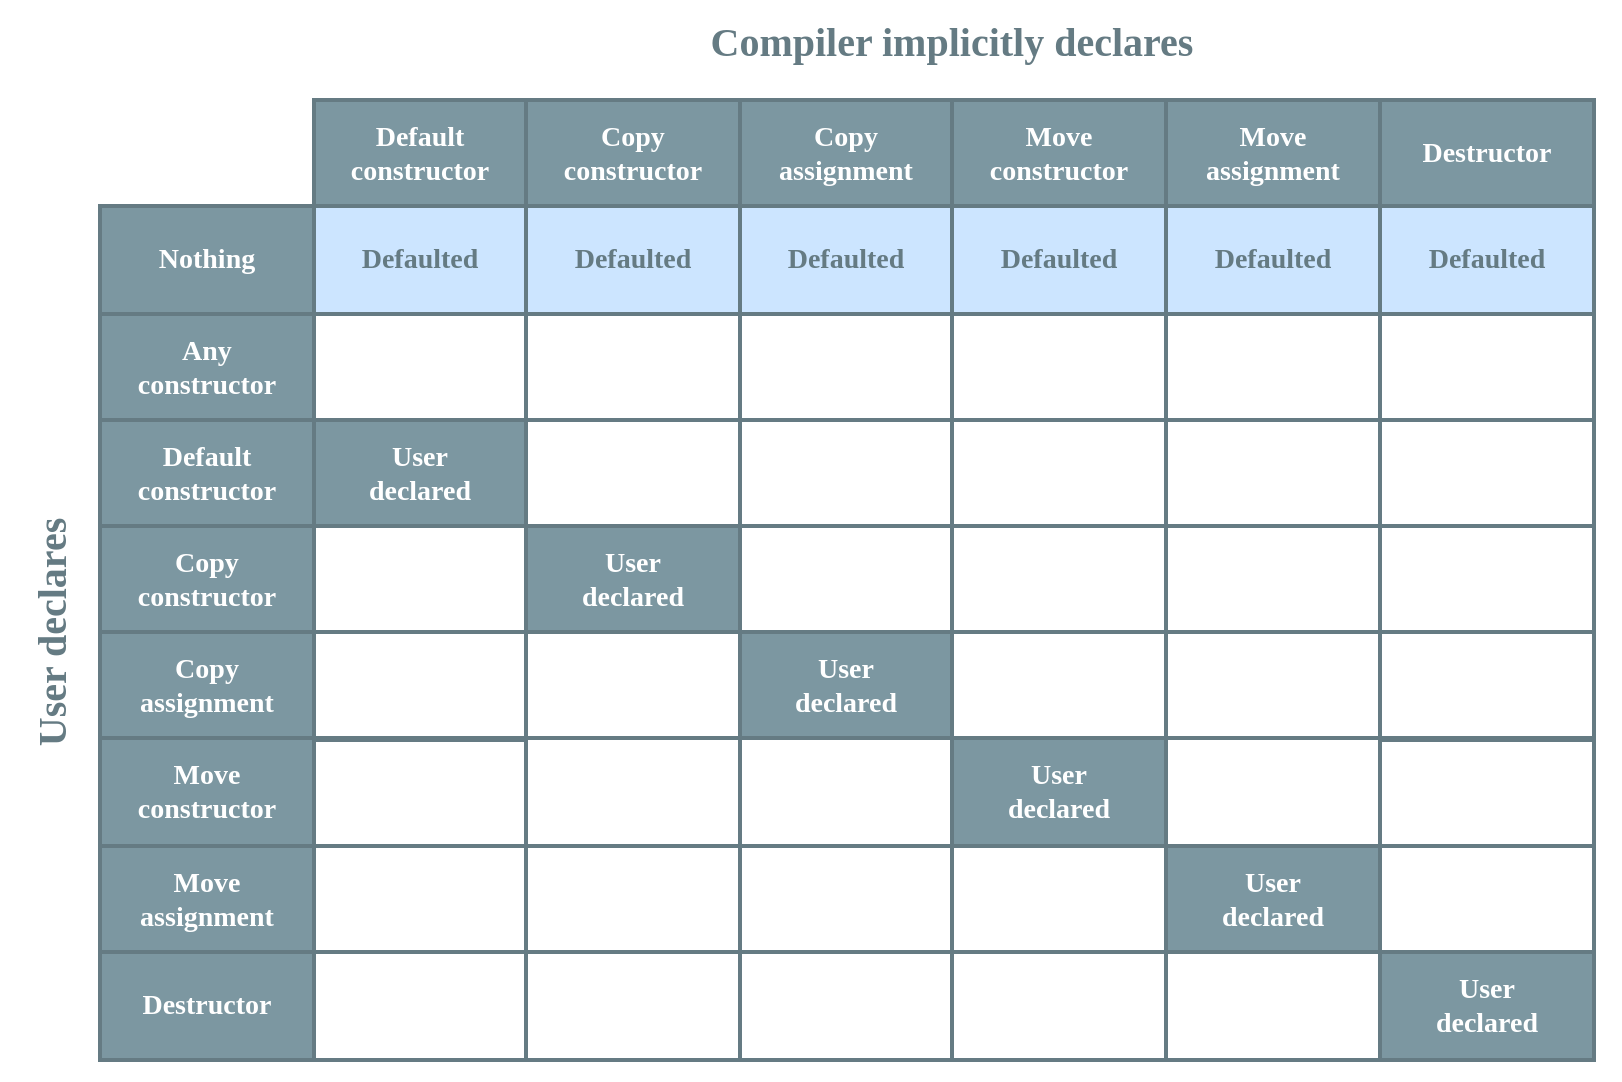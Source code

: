 <mxfile version="13.10.0" type="device"><diagram id="DsYhUr4cd_G1YVojlsjP" name="Page-1"><mxGraphModel dx="1182" dy="786" grid="1" gridSize="10" guides="1" tooltips="1" connect="1" arrows="1" fold="1" page="1" pageScale="1" pageWidth="900" pageHeight="600" math="0" shadow="0" extFonts="Ubuntu^https://fonts.googleapis.com/css?family=Ubuntu|Inconsolata^https://fonts.googleapis.com/css?family=Inconsolata"><root><mxCell id="0"/><mxCell id="1" parent="0"/><mxCell id="27Cde9gf_TuyGx3KjBF0-42" value="" style="rounded=0;whiteSpace=wrap;html=1;labelBackgroundColor=none;fillColor=none;fontFamily=Ubuntu;fontSize=14;fontColor=#657B83;strokeColor=none;" parent="1" vertex="1"><mxGeometry x="30" y="30" width="810" height="540" as="geometry"/></mxCell><mxCell id="27Cde9gf_TuyGx3KjBF0-1" value="&lt;font style=&quot;font-size: 20px&quot; face=&quot;Ubuntu&quot; color=&quot;#657b83&quot;&gt;&lt;b&gt;Compiler implicitly declares&lt;/b&gt;&lt;/font&gt;" style="text;html=1;strokeColor=none;fillColor=none;align=center;verticalAlign=middle;whiteSpace=wrap;rounded=0;" parent="1" vertex="1"><mxGeometry x="351" y="40" width="310" height="20" as="geometry"/></mxCell><mxCell id="27Cde9gf_TuyGx3KjBF0-2" value="&lt;font style=&quot;font-size: 20px&quot; face=&quot;Ubuntu&quot; color=&quot;#657b83&quot;&gt;&lt;b&gt;User declares&lt;/b&gt;&lt;/font&gt;" style="text;html=1;strokeColor=none;fillColor=none;align=center;verticalAlign=middle;whiteSpace=wrap;rounded=0;rotation=-90;" parent="1" vertex="1"><mxGeometry x="-100" y="336" width="310" height="20" as="geometry"/></mxCell><mxCell id="27Cde9gf_TuyGx3KjBF0-4" value="&lt;meta charset=&quot;utf-8&quot;&gt;&lt;span style=&quot;color: rgb(101, 123, 131); font-family: ubuntu; font-size: 14px; letter-spacing: normal; text-align: center; text-indent: 0px; text-transform: none; word-spacing: 0px; display: inline; float: none;&quot;&gt;Defaulted&lt;/span&gt;" style="shape=partialRectangle;html=1;whiteSpace=wrap;connectable=0;strokeWidth=2;strokeColor=#657B83;fontColor=#657B83;fontFamily=Ubuntu;fontSize=14;fontStyle=1;labelBackgroundColor=none;fillColor=none;textOpacity=0;" parent="1" vertex="1"><mxGeometry x="613" y="240" width="107" height="53" as="geometry"/></mxCell><mxCell id="27Cde9gf_TuyGx3KjBF0-5" value="Undeclared&lt;br&gt;&lt;font style=&quot;font-size: 10px&quot;&gt;(fallback enabled)&lt;/font&gt;" style="shape=partialRectangle;html=1;whiteSpace=wrap;connectable=0;strokeWidth=2;strokeColor=#657B83;fontColor=#657B83;fontFamily=Ubuntu;fontSize=14;fontStyle=1;labelBackgroundColor=none;fillColor=none;textOpacity=0;" parent="1" vertex="1"><mxGeometry x="613" y="506" width="107" height="54" as="geometry"/></mxCell><mxCell id="27Cde9gf_TuyGx3KjBF0-6" value="Undeclared&lt;br&gt;&lt;font style=&quot;font-size: 10px&quot;&gt;(fallback enabled)&lt;/font&gt;" style="shape=partialRectangle;html=1;whiteSpace=wrap;connectable=0;strokeWidth=2;strokeColor=#657B83;fontColor=#657B83;fontFamily=Ubuntu;fontSize=14;fontStyle=1;labelBackgroundColor=none;fillColor=none;textOpacity=0;" parent="1" vertex="1"><mxGeometry x="613" y="293" width="107" height="53" as="geometry"/></mxCell><mxCell id="27Cde9gf_TuyGx3KjBF0-7" value="Move&lt;br&gt;assignment" style="shape=partialRectangle;html=1;whiteSpace=wrap;connectable=0;fillColor=#7C97A1;strokeWidth=2;strokeColor=#657B83;fontColor=#FFFFFF;fontFamily=Ubuntu;fontSize=14;fontStyle=1" parent="1" vertex="1"><mxGeometry x="613" y="80" width="107" height="53" as="geometry"/></mxCell><mxCell id="27Cde9gf_TuyGx3KjBF0-8" value="Defaulted" style="shape=partialRectangle;html=1;whiteSpace=wrap;connectable=0;fillColor=#CCE5FF;strokeWidth=2;strokeColor=#657B83;fontColor=#657B83;fontFamily=Ubuntu;fontSize=14;fontStyle=1;labelBackgroundColor=none;" parent="1" vertex="1"><mxGeometry x="613" y="133" width="107" height="54" as="geometry"/></mxCell><mxCell id="27Cde9gf_TuyGx3KjBF0-9" value="&lt;meta charset=&quot;utf-8&quot;&gt;&lt;span style=&quot;color: rgb(101, 123, 131); font-family: ubuntu; font-size: 14px; letter-spacing: normal; text-align: center; text-indent: 0px; text-transform: none; word-spacing: 0px; display: inline; float: none;&quot;&gt;Defaulted&lt;/span&gt;" style="shape=partialRectangle;html=1;whiteSpace=wrap;connectable=0;strokeWidth=2;strokeColor=#657B83;fontColor=#657B83;fontFamily=Ubuntu;fontSize=14;fontStyle=1;labelBackgroundColor=none;fillColor=none;textOpacity=0;" parent="1" vertex="1"><mxGeometry x="613" y="187" width="107" height="53" as="geometry"/></mxCell><mxCell id="27Cde9gf_TuyGx3KjBF0-37" value="Undeclared&lt;br&gt;&lt;font style=&quot;font-size: 10px&quot;&gt;(fallback enabled)&lt;/font&gt;" style="shape=partialRectangle;html=1;whiteSpace=wrap;connectable=0;strokeWidth=2;strokeColor=#657B83;fontColor=#657B83;fontFamily=Ubuntu;fontSize=14;fontStyle=1;labelBackgroundColor=none;fillColor=none;textOpacity=0;" parent="1" vertex="1"><mxGeometry x="613" y="346" width="107" height="53" as="geometry"/></mxCell><mxCell id="27Cde9gf_TuyGx3KjBF0-38" value="&lt;span style=&quot;font-size: 14px&quot;&gt;Undeclared&lt;/span&gt;&lt;br style=&quot;font-size: 14px&quot;&gt;&lt;font style=&quot;font-size: 10px&quot;&gt;(fallback disabled)&lt;/font&gt;" style="shape=partialRectangle;html=1;whiteSpace=wrap;connectable=0;strokeWidth=2;strokeColor=#657B83;fontColor=#657B83;fontFamily=Ubuntu;fontStyle=1;labelBackgroundColor=none;fillColor=none;textOpacity=0;" parent="1" vertex="1"><mxGeometry x="613" y="399" width="107" height="54" as="geometry"/></mxCell><mxCell id="27Cde9gf_TuyGx3KjBF0-39" value="&lt;meta charset=&quot;utf-8&quot;&gt;&lt;span style=&quot;font-family: ubuntu; font-size: 14px; letter-spacing: normal; text-align: center; text-indent: 0px; text-transform: none; word-spacing: 0px; display: inline; float: none;&quot;&gt;User&lt;/span&gt;&lt;br style=&quot;font-family: ubuntu; font-size: 14px; letter-spacing: normal; text-align: center; text-indent: 0px; text-transform: none; word-spacing: 0px;&quot;&gt;&lt;span style=&quot;font-family: ubuntu; font-size: 14px; letter-spacing: normal; text-align: center; text-indent: 0px; text-transform: none; word-spacing: 0px; display: inline; float: none;&quot;&gt;declared&lt;/span&gt;" style="shape=partialRectangle;html=1;whiteSpace=wrap;connectable=0;fillColor=#7C97A1;strokeWidth=2;strokeColor=#657B83;fontColor=#FFFFFF;fontFamily=Ubuntu;fontStyle=1;labelBackgroundColor=none;" parent="1" vertex="1"><mxGeometry x="613" y="453" width="107" height="53" as="geometry"/></mxCell><mxCell id="27Cde9gf_TuyGx3KjBF0-40" value="&lt;span style=&quot;font-size: 14px&quot;&gt;&lt;font style=&quot;font-size: 14px&quot;&gt;Default&lt;br&gt;constructor&lt;/font&gt;&lt;/span&gt;" style="shape=partialRectangle;html=1;whiteSpace=wrap;connectable=0;fillColor=#7C97A1;strokeWidth=2;strokeColor=#657B83;fontColor=#FFFFFF;fontFamily=Ubuntu;fontSize=14;fontStyle=1" parent="1" vertex="1"><mxGeometry x="187" y="80" width="106" height="53" as="geometry"/></mxCell><mxCell id="27Cde9gf_TuyGx3KjBF0-41" value="Destructor" style="shape=partialRectangle;html=1;whiteSpace=wrap;connectable=0;fillColor=#7C97A1;strokeWidth=2;strokeColor=#657B83;fontColor=#FFFFFF;fontFamily=Ubuntu;fontSize=14;fontStyle=1" parent="1" vertex="1"><mxGeometry x="720" y="80" width="107" height="53" as="geometry"/></mxCell><mxCell id="Ty6f3pxbvOMexGkew1yE-15" value="" style="html=1;whiteSpace=wrap;collapsible=0;dropTarget=0;pointerEvents=0;fillColor=#7C97A1;strokeColor=#657B83;points=[[0,0.5],[1,0.5]];portConstraint=eastwest;strokeWidth=2;fontColor=#FFFFFF;fontFamily=Ubuntu;fontSize=14;fontStyle=1" parent="1" vertex="1"><mxGeometry x="293" y="80" width="320" height="53" as="geometry"/></mxCell><mxCell id="Ty6f3pxbvOMexGkew1yE-19" value="" style="html=1;whiteSpace=wrap;collapsible=0;dropTarget=0;pointerEvents=0;fillColor=none;strokeColor=#657B83;points=[[0,0.5],[1,0.5]];portConstraint=eastwest;strokeWidth=2;fontColor=#657B83;fontFamily=Ubuntu;fontSize=14;fontStyle=1" parent="1" vertex="1"><mxGeometry x="293" y="133" width="320" height="54" as="geometry"/></mxCell><mxCell id="Ty6f3pxbvOMexGkew1yE-23" value="" style="html=1;whiteSpace=wrap;collapsible=0;dropTarget=0;pointerEvents=0;strokeColor=#657B83;points=[[0,0.5],[1,0.5]];portConstraint=eastwest;strokeWidth=2;fontColor=#657B83;fontFamily=Ubuntu;fontSize=14;fontStyle=1;fillColor=none;textOpacity=0;" parent="1" vertex="1"><mxGeometry x="293" y="187" width="320" height="53" as="geometry"/></mxCell><mxCell id="Ty6f3pxbvOMexGkew1yE-20" value="Defaulted" style="shape=partialRectangle;html=1;whiteSpace=wrap;connectable=0;fillColor=#CCE5FF;strokeWidth=2;strokeColor=#657B83;fontColor=#657B83;fontFamily=Ubuntu;fontSize=14;fontStyle=1;labelBackgroundColor=none;" parent="1" vertex="1"><mxGeometry x="293" y="133" width="107" height="54" as="geometry"/></mxCell><mxCell id="Ty6f3pxbvOMexGkew1yE-21" value="Defaulted" style="shape=partialRectangle;html=1;whiteSpace=wrap;connectable=0;fillColor=#CCE5FF;strokeWidth=2;strokeColor=#657B83;fontColor=#657B83;fontFamily=Ubuntu;fontSize=14;fontStyle=1;labelBackgroundColor=none;" parent="1" vertex="1"><mxGeometry x="400" y="133" width="106" height="54" as="geometry"/></mxCell><mxCell id="Ty6f3pxbvOMexGkew1yE-22" value="Defaulted" style="shape=partialRectangle;html=1;whiteSpace=wrap;connectable=0;fillColor=#CCE5FF;strokeWidth=2;strokeColor=#657B83;fontColor=#657B83;fontFamily=Ubuntu;fontSize=14;fontStyle=1;labelBackgroundColor=none;" parent="1" vertex="1"><mxGeometry x="506" y="133" width="107" height="54" as="geometry"/></mxCell><mxCell id="Ty6f3pxbvOMexGkew1yE-7" value="Nothing" style="shape=partialRectangle;html=1;whiteSpace=wrap;connectable=0;fillColor=#7C97A1;strokeWidth=2;strokeColor=#657B83;fontColor=#FFFFFF;fontFamily=Ubuntu;fontSize=14;fontStyle=1" parent="1" vertex="1"><mxGeometry x="80" y="133" width="107" height="54" as="geometry"/></mxCell><mxCell id="Ty6f3pxbvOMexGkew1yE-8" value="Defaulted" style="shape=partialRectangle;html=1;whiteSpace=wrap;connectable=0;fillColor=#CCE5FF;strokeWidth=2;strokeColor=#657B83;fontColor=#657B83;fontFamily=Ubuntu;fontSize=14;fontStyle=1" parent="1" vertex="1"><mxGeometry x="187" y="133" width="106" height="54" as="geometry"/></mxCell><mxCell id="Ty6f3pxbvOMexGkew1yE-9" value="Defaulted" style="shape=partialRectangle;html=1;whiteSpace=wrap;connectable=0;fillColor=#CCE5FF;strokeWidth=2;strokeColor=#657B83;fontColor=#657B83;fontFamily=Ubuntu;fontSize=14;fontStyle=1;labelBackgroundColor=none;" parent="1" vertex="1"><mxGeometry x="720" y="133" width="107" height="54" as="geometry"/></mxCell><mxCell id="Ty6f3pxbvOMexGkew1yE-11" value="Any&lt;br&gt;constructor" style="shape=partialRectangle;html=1;whiteSpace=wrap;connectable=0;fillColor=#7C97A1;strokeWidth=2;strokeColor=#657B83;fontColor=#FFFFFF;fontFamily=Ubuntu;fontSize=14;fontStyle=1" parent="1" vertex="1"><mxGeometry x="80" y="187" width="107" height="53" as="geometry"/></mxCell><mxCell id="Ty6f3pxbvOMexGkew1yE-12" value="Undeclared" style="shape=partialRectangle;html=1;whiteSpace=wrap;connectable=0;strokeWidth=2;strokeColor=#657B83;fontColor=#657B83;fontFamily=Ubuntu;fontSize=14;fontStyle=1;labelBackgroundColor=none;fillColor=none;textOpacity=0;" parent="1" vertex="1"><mxGeometry x="187" y="187" width="106" height="53" as="geometry"/></mxCell><mxCell id="Ty6f3pxbvOMexGkew1yE-13" value="&lt;span&gt;Defaulted&lt;/span&gt;" style="shape=partialRectangle;html=1;whiteSpace=wrap;connectable=0;strokeWidth=2;strokeColor=#657B83;fontColor=#657B83;fontFamily=Ubuntu;fontSize=14;fontStyle=1;labelBackgroundColor=none;fillColor=none;textOpacity=0;" parent="1" vertex="1"><mxGeometry x="720" y="187" width="107" height="53" as="geometry"/></mxCell><mxCell id="Ty6f3pxbvOMexGkew1yE-47" value="&lt;span&gt;Destructor&lt;/span&gt;" style="shape=partialRectangle;html=1;whiteSpace=wrap;connectable=0;fillColor=#7C97A1;strokeWidth=2;strokeColor=#657B83;fontColor=#FFFFFF;fontFamily=Ubuntu;fontSize=14;fontStyle=1" parent="1" vertex="1"><mxGeometry x="80" y="506" width="107" height="54" as="geometry"/></mxCell><mxCell id="Ty6f3pxbvOMexGkew1yE-48" value="&lt;meta charset=&quot;utf-8&quot;&gt;&lt;span style=&quot;color: rgb(101, 123, 131); font-family: ubuntu; font-size: 14px; letter-spacing: normal; text-align: center; text-indent: 0px; text-transform: none; word-spacing: 0px; display: inline; float: none;&quot;&gt;Defaulted&lt;/span&gt;" style="shape=partialRectangle;html=1;whiteSpace=wrap;connectable=0;strokeWidth=2;strokeColor=#657B83;fontColor=#657B83;fontFamily=Ubuntu;fontSize=14;fontStyle=1;labelBackgroundColor=none;fillColor=none;textOpacity=0;" parent="1" vertex="1"><mxGeometry x="187" y="506" width="106" height="54" as="geometry"/></mxCell><mxCell id="Ty6f3pxbvOMexGkew1yE-49" value="&lt;span&gt;User&lt;/span&gt;&lt;br&gt;&lt;span&gt;declared&lt;/span&gt;" style="shape=partialRectangle;html=1;whiteSpace=wrap;connectable=0;fillColor=#7C97A1;strokeWidth=2;strokeColor=#657B83;fontColor=#FFFFFF;fontFamily=Ubuntu;fontSize=14;fontStyle=1" parent="1" vertex="1"><mxGeometry x="720" y="506" width="107" height="54" as="geometry"/></mxCell><mxCell id="Ty6f3pxbvOMexGkew1yE-43" value="&lt;span&gt;Default&lt;br&gt;constructor&lt;/span&gt;" style="shape=partialRectangle;html=1;whiteSpace=wrap;connectable=0;fillColor=#7C97A1;strokeWidth=2;strokeColor=#657B83;fontColor=#FFFFFF;fontFamily=Ubuntu;fontSize=14;fontStyle=1" parent="1" vertex="1"><mxGeometry x="80" y="240" width="107" height="53" as="geometry"/></mxCell><mxCell id="Ty6f3pxbvOMexGkew1yE-44" value="User&lt;br&gt;declared" style="shape=partialRectangle;html=1;whiteSpace=wrap;connectable=0;fillColor=#7C97A1;strokeWidth=2;strokeColor=#657B83;fontColor=#FFFFFF;fontFamily=Ubuntu;fontSize=14;fontStyle=1" parent="1" vertex="1"><mxGeometry x="187" y="240" width="106" height="53" as="geometry"/></mxCell><mxCell id="Ty6f3pxbvOMexGkew1yE-45" value="&lt;meta charset=&quot;utf-8&quot;&gt;&lt;span style=&quot;color: rgb(101, 123, 131); font-family: ubuntu; font-size: 14px; letter-spacing: normal; text-align: center; text-indent: 0px; text-transform: none; word-spacing: 0px; display: inline; float: none;&quot;&gt;Defaulted&lt;/span&gt;" style="shape=partialRectangle;html=1;whiteSpace=wrap;connectable=0;strokeWidth=2;strokeColor=#657B83;fontColor=#657B83;fontFamily=Ubuntu;fontSize=14;fontStyle=1;labelBackgroundColor=none;fillColor=none;textOpacity=0;" parent="1" vertex="1"><mxGeometry x="720" y="240" width="107" height="53" as="geometry"/></mxCell><mxCell id="Ty6f3pxbvOMexGkew1yE-51" value="&lt;span&gt;Copy&lt;br&gt;constructor&lt;/span&gt;" style="shape=partialRectangle;html=1;whiteSpace=wrap;connectable=0;fillColor=#7C97A1;strokeWidth=2;strokeColor=#657B83;fontColor=#FFFFFF;fontFamily=Ubuntu;fontSize=14;fontStyle=1" parent="1" vertex="1"><mxGeometry x="80" y="293" width="107" height="53" as="geometry"/></mxCell><mxCell id="Ty6f3pxbvOMexGkew1yE-52" value="Undeclared" style="shape=partialRectangle;html=1;whiteSpace=wrap;connectable=0;strokeWidth=2;strokeColor=#657B83;fontColor=#657B83;fontFamily=Ubuntu;fontSize=14;fontStyle=1;labelBackgroundColor=none;fillColor=none;textOpacity=0;" parent="1" vertex="1"><mxGeometry x="187" y="293" width="106" height="53" as="geometry"/></mxCell><mxCell id="Ty6f3pxbvOMexGkew1yE-53" value="&lt;meta charset=&quot;utf-8&quot;&gt;&lt;span style=&quot;color: rgb(101, 123, 131); font-family: ubuntu; font-size: 14px; letter-spacing: normal; text-align: center; text-indent: 0px; text-transform: none; word-spacing: 0px; display: inline; float: none;&quot;&gt;Defaulted&lt;/span&gt;" style="shape=partialRectangle;html=1;whiteSpace=wrap;connectable=0;strokeWidth=2;strokeColor=#657B83;fontColor=#657B83;fontFamily=Ubuntu;fontSize=14;fontStyle=1;labelBackgroundColor=none;fillColor=none;textOpacity=0;" parent="1" vertex="1"><mxGeometry x="720" y="293" width="107" height="53" as="geometry"/></mxCell><mxCell id="27Cde9gf_TuyGx3KjBF0-13" value="&lt;span style=&quot;font-family: ubuntu; font-size: 14px; font-style: normal; font-weight: 700; letter-spacing: normal; text-align: center; text-indent: 0px; text-transform: none; word-spacing: 0px; display: inline; float: none;&quot;&gt;Copy&lt;br&gt;assignment&lt;/span&gt;" style="shape=partialRectangle;html=1;whiteSpace=wrap;connectable=0;fillColor=#7C97A1;strokeWidth=2;strokeColor=#657B83;fontColor=#FFFFFF;fontFamily=Ubuntu;fontSize=14;fontStyle=1;labelBackgroundColor=none;" parent="1" vertex="1"><mxGeometry x="80" y="346" width="107" height="53" as="geometry"/></mxCell><mxCell id="27Cde9gf_TuyGx3KjBF0-17" value="&lt;span&gt;Move&lt;br&gt;constructor&lt;/span&gt;" style="shape=partialRectangle;html=1;whiteSpace=wrap;connectable=0;fillColor=#7C97A1;strokeWidth=2;strokeColor=#657B83;fontColor=#FFFFFF;fontFamily=Ubuntu;fontSize=14;fontStyle=1" parent="1" vertex="1"><mxGeometry x="80" y="399" width="107" height="54" as="geometry"/></mxCell><mxCell id="27Cde9gf_TuyGx3KjBF0-18" value="Undeclared" style="shape=partialRectangle;html=1;whiteSpace=wrap;connectable=0;strokeWidth=2;strokeColor=#657B83;fontColor=#657B83;fontFamily=Ubuntu;fontSize=14;fontStyle=1;labelBackgroundColor=none;fillColor=none;textOpacity=0;" parent="1" vertex="1"><mxGeometry x="187" y="399" width="106" height="54" as="geometry"/></mxCell><mxCell id="27Cde9gf_TuyGx3KjBF0-19" value="&lt;span&gt;Defaulted&lt;/span&gt;" style="shape=partialRectangle;html=1;whiteSpace=wrap;connectable=0;strokeWidth=2;strokeColor=#657B83;fontColor=#657B83;fontFamily=Ubuntu;fontSize=14;fontStyle=1;fillColor=none;textOpacity=0;" parent="1" vertex="1"><mxGeometry x="720" y="399" width="107" height="54" as="geometry"/></mxCell><mxCell id="27Cde9gf_TuyGx3KjBF0-21" value="Move&lt;br&gt;assignment" style="shape=partialRectangle;html=1;whiteSpace=wrap;connectable=0;fillColor=#7C97A1;strokeWidth=2;strokeColor=#657B83;fontColor=#FFFFFF;fontFamily=Ubuntu;fontSize=14;fontStyle=1" parent="1" vertex="1"><mxGeometry x="80" y="453" width="107" height="53" as="geometry"/></mxCell><mxCell id="27Cde9gf_TuyGx3KjBF0-22" value="&lt;span&gt;Defaulted&lt;/span&gt;" style="shape=partialRectangle;html=1;whiteSpace=wrap;connectable=0;strokeWidth=2;strokeColor=#657B83;fontColor=#657B83;fontFamily=Ubuntu;fontSize=14;fontStyle=1;labelBackgroundColor=none;fillColor=none;textOpacity=0;" parent="1" vertex="1"><mxGeometry x="187" y="453" width="106" height="53" as="geometry"/></mxCell><mxCell id="27Cde9gf_TuyGx3KjBF0-23" value="&lt;span&gt;Defaulted&lt;/span&gt;" style="shape=partialRectangle;html=1;whiteSpace=wrap;connectable=0;strokeWidth=2;strokeColor=#657B83;fontColor=#657B83;fontFamily=Ubuntu;fontSize=14;fontStyle=1;fillColor=none;textOpacity=0;" parent="1" vertex="1"><mxGeometry x="720" y="453" width="107" height="53" as="geometry"/></mxCell><mxCell id="27Cde9gf_TuyGx3KjBF0-25" value="" style="html=1;whiteSpace=wrap;collapsible=0;dropTarget=0;pointerEvents=0;fillColor=none;strokeColor=#657B83;points=[[0,0.5],[1,0.5]];portConstraint=eastwest;strokeWidth=2;fontColor=#657B83;fontFamily=Ubuntu;fontSize=14;fontStyle=1" parent="1" vertex="1"><mxGeometry x="293" y="346" width="320" height="53" as="geometry"/></mxCell><mxCell id="27Cde9gf_TuyGx3KjBF0-29" value="" style="html=1;whiteSpace=wrap;collapsible=0;dropTarget=0;pointerEvents=0;fillColor=none;strokeColor=#657B83;points=[[0,0.5],[1,0.5]];portConstraint=eastwest;strokeWidth=2;fontColor=#657B83;fontFamily=Ubuntu;fontSize=14;fontStyle=1" parent="1" vertex="1"><mxGeometry x="293" y="399" width="320" height="54" as="geometry"/></mxCell><mxCell id="27Cde9gf_TuyGx3KjBF0-33" value="" style="html=1;whiteSpace=wrap;collapsible=0;dropTarget=0;pointerEvents=0;fillColor=none;strokeColor=#657B83;points=[[0,0.5],[1,0.5]];portConstraint=eastwest;strokeWidth=2;fontColor=#657B83;fontFamily=Ubuntu;fontSize=14;fontStyle=1" parent="1" vertex="1"><mxGeometry x="293" y="453" width="320" height="53" as="geometry"/></mxCell><mxCell id="27Cde9gf_TuyGx3KjBF0-34" value="Undeclared" style="shape=partialRectangle;html=1;whiteSpace=wrap;connectable=0;strokeWidth=2;strokeColor=#657B83;fontColor=#657B83;fontFamily=Ubuntu;fontSize=14;fontStyle=1;fillColor=none;textOpacity=0;" parent="1" vertex="1"><mxGeometry x="293" y="453" width="107" height="53" as="geometry"/></mxCell><mxCell id="27Cde9gf_TuyGx3KjBF0-35" value="Undeclared" style="shape=partialRectangle;html=1;whiteSpace=wrap;connectable=0;strokeWidth=2;strokeColor=#657B83;fontColor=#657B83;fontFamily=Ubuntu;fontSize=14;fontStyle=1;fillColor=none;textOpacity=0;" parent="1" vertex="1"><mxGeometry x="400" y="453" width="106" height="53" as="geometry"/></mxCell><mxCell id="27Cde9gf_TuyGx3KjBF0-36" value="Undeclared&lt;br&gt;&lt;font style=&quot;font-size: 10px&quot;&gt;(fallback disabled)&lt;/font&gt;" style="shape=partialRectangle;html=1;whiteSpace=wrap;connectable=0;strokeWidth=2;strokeColor=#657B83;fontColor=#657B83;fontFamily=Ubuntu;fontSize=14;fontStyle=1;labelBackgroundColor=none;fillColor=none;textOpacity=0;" parent="1" vertex="1"><mxGeometry x="506" y="453" width="107" height="53" as="geometry"/></mxCell><mxCell id="27Cde9gf_TuyGx3KjBF0-30" value="Undeclared" style="shape=partialRectangle;html=1;whiteSpace=wrap;connectable=0;strokeWidth=2;strokeColor=#657B83;fontColor=#657B83;fontFamily=Ubuntu;fontSize=14;fontStyle=1;fillColor=none;textOpacity=0;" parent="1" vertex="1"><mxGeometry x="293" y="399" width="107" height="54" as="geometry"/></mxCell><mxCell id="27Cde9gf_TuyGx3KjBF0-31" value="Undeclared" style="shape=partialRectangle;html=1;whiteSpace=wrap;connectable=0;strokeWidth=2;strokeColor=#657B83;fontColor=#657B83;fontFamily=Ubuntu;fontSize=14;fontStyle=1;fillColor=none;textOpacity=0;" parent="1" vertex="1"><mxGeometry x="400" y="399" width="106" height="54" as="geometry"/></mxCell><mxCell id="27Cde9gf_TuyGx3KjBF0-32" value="&lt;meta charset=&quot;utf-8&quot;&gt;&lt;span style=&quot;font-family: ubuntu; font-size: 14px; letter-spacing: normal; text-align: center; text-indent: 0px; text-transform: none; word-spacing: 0px; display: inline; float: none;&quot;&gt;User&lt;/span&gt;&lt;br style=&quot;font-family: ubuntu; font-size: 14px; letter-spacing: normal; text-align: center; text-indent: 0px; text-transform: none; word-spacing: 0px;&quot;&gt;&lt;span style=&quot;font-family: ubuntu; font-size: 14px; letter-spacing: normal; text-align: center; text-indent: 0px; text-transform: none; word-spacing: 0px; display: inline; float: none;&quot;&gt;declared&lt;/span&gt;" style="shape=partialRectangle;html=1;whiteSpace=wrap;connectable=0;fillColor=#7C97A1;strokeWidth=2;strokeColor=#657B83;fontColor=#FFFFFF;fontFamily=Ubuntu;fontSize=14;fontStyle=1;labelBackgroundColor=none;" parent="1" vertex="1"><mxGeometry x="506" y="399" width="107" height="54" as="geometry"/></mxCell><mxCell id="27Cde9gf_TuyGx3KjBF0-26" value="&lt;span&gt;Defaulted&lt;/span&gt;" style="shape=partialRectangle;html=1;whiteSpace=wrap;connectable=0;strokeWidth=2;strokeColor=#657B83;fontColor=#657B83;fontFamily=Ubuntu;fontSize=14;fontStyle=1;labelBackgroundColor=none;fillColor=none;textOpacity=0;" parent="1" vertex="1"><mxGeometry x="293" y="346" width="107" height="53" as="geometry"/></mxCell><mxCell id="27Cde9gf_TuyGx3KjBF0-27" value="&lt;meta charset=&quot;utf-8&quot;&gt;&lt;span style=&quot;font-family: ubuntu; font-size: 14px; letter-spacing: normal; text-align: center; text-indent: 0px; text-transform: none; word-spacing: 0px; display: inline; float: none;&quot;&gt;User&lt;/span&gt;&lt;br style=&quot;font-family: ubuntu; font-size: 14px; letter-spacing: normal; text-align: center; text-indent: 0px; text-transform: none; word-spacing: 0px;&quot;&gt;&lt;span style=&quot;font-family: ubuntu; font-size: 14px; letter-spacing: normal; text-align: center; text-indent: 0px; text-transform: none; word-spacing: 0px; display: inline; float: none;&quot;&gt;declared&lt;/span&gt;" style="shape=partialRectangle;html=1;whiteSpace=wrap;connectable=0;fillColor=#7C97A1;strokeWidth=2;strokeColor=#657B83;fontColor=#FFFFFF;fontFamily=Ubuntu;fontSize=14;fontStyle=1;labelBackgroundColor=none;" parent="1" vertex="1"><mxGeometry x="400" y="346" width="106" height="53" as="geometry"/></mxCell><mxCell id="27Cde9gf_TuyGx3KjBF0-28" value="Undeclared&lt;br&gt;&lt;font style=&quot;font-size: 10px&quot;&gt;(fallback enabled)&lt;/font&gt;" style="shape=partialRectangle;html=1;whiteSpace=wrap;connectable=0;strokeWidth=2;strokeColor=#657B83;fontColor=#657B83;fontFamily=Ubuntu;fontSize=14;fontStyle=1;labelBackgroundColor=none;fillColor=none;textOpacity=0;" parent="1" vertex="1"><mxGeometry x="506" y="346" width="107" height="53" as="geometry"/></mxCell><mxCell id="Ty6f3pxbvOMexGkew1yE-55" value="" style="html=1;whiteSpace=wrap;collapsible=0;dropTarget=0;pointerEvents=0;strokeColor=#657B83;points=[[0,0.5],[1,0.5]];portConstraint=eastwest;strokeWidth=2;fontColor=#657B83;fontFamily=Ubuntu;fontSize=14;fontStyle=1;fillColor=none;textOpacity=0;" parent="1" vertex="1"><mxGeometry x="293" y="240" width="320" height="53" as="geometry"/></mxCell><mxCell id="Ty6f3pxbvOMexGkew1yE-63" value="" style="html=1;whiteSpace=wrap;collapsible=0;dropTarget=0;pointerEvents=0;fillColor=none;strokeColor=#657B83;points=[[0,0.5],[1,0.5]];portConstraint=eastwest;strokeWidth=2;fontColor=#657B83;fontFamily=Ubuntu;fontSize=14;fontStyle=1" parent="1" vertex="1"><mxGeometry x="293" y="293" width="320" height="53" as="geometry"/></mxCell><mxCell id="Ty6f3pxbvOMexGkew1yE-64" value="&lt;meta charset=&quot;utf-8&quot;&gt;&lt;span style=&quot;font-family: ubuntu; font-size: 14px; letter-spacing: normal; text-align: center; text-indent: 0px; text-transform: none; word-spacing: 0px; display: inline; float: none;&quot;&gt;User&lt;/span&gt;&lt;br style=&quot;font-family: ubuntu; font-size: 14px; letter-spacing: normal; text-align: center; text-indent: 0px; text-transform: none; word-spacing: 0px;&quot;&gt;&lt;span style=&quot;font-family: ubuntu; font-size: 14px; letter-spacing: normal; text-align: center; text-indent: 0px; text-transform: none; word-spacing: 0px; display: inline; float: none;&quot;&gt;declared&lt;/span&gt;" style="shape=partialRectangle;html=1;whiteSpace=wrap;connectable=0;fillColor=#7C97A1;strokeWidth=2;strokeColor=#657B83;fontColor=#FFFFFF;fontFamily=Ubuntu;fontSize=14;fontStyle=1;labelBackgroundColor=none;" parent="1" vertex="1"><mxGeometry x="293" y="293" width="107" height="53" as="geometry"/></mxCell><mxCell id="Ty6f3pxbvOMexGkew1yE-65" value="&lt;meta charset=&quot;utf-8&quot;&gt;&lt;span style=&quot;color: rgb(101, 123, 131); font-family: ubuntu; font-size: 14px; letter-spacing: normal; text-align: center; text-indent: 0px; text-transform: none; word-spacing: 0px; display: inline; float: none;&quot;&gt;Defaulted&lt;/span&gt;" style="shape=partialRectangle;html=1;whiteSpace=wrap;connectable=0;strokeWidth=2;strokeColor=#657B83;fontColor=#657B83;fontFamily=Ubuntu;fontSize=14;fontStyle=1;labelBackgroundColor=none;fillColor=none;textOpacity=0;" parent="1" vertex="1"><mxGeometry x="400" y="293" width="106" height="53" as="geometry"/></mxCell><mxCell id="Ty6f3pxbvOMexGkew1yE-66" value="Undeclared&lt;br&gt;&lt;font style=&quot;font-size: 10px&quot;&gt;(fallback enabled)&lt;/font&gt;" style="shape=partialRectangle;html=1;whiteSpace=wrap;connectable=0;strokeWidth=2;strokeColor=#657B83;fontColor=#657B83;fontFamily=Ubuntu;fontSize=14;fontStyle=1;labelBackgroundColor=none;fillColor=none;textOpacity=0;" parent="1" vertex="1"><mxGeometry x="506" y="293" width="107" height="53" as="geometry"/></mxCell><mxCell id="Ty6f3pxbvOMexGkew1yE-60" value="&lt;meta charset=&quot;utf-8&quot;&gt;&lt;span style=&quot;color: rgb(101, 123, 131); font-family: ubuntu; font-size: 14px; letter-spacing: normal; text-align: center; text-indent: 0px; text-transform: none; word-spacing: 0px; display: inline; float: none;&quot;&gt;Defaulted&lt;/span&gt;" style="shape=partialRectangle;html=1;whiteSpace=wrap;connectable=0;strokeWidth=2;strokeColor=#657B83;fontColor=#657B83;fontFamily=Ubuntu;fontSize=14;fontStyle=1;labelBackgroundColor=none;fillColor=none;textOpacity=0;" parent="1" vertex="1"><mxGeometry x="293" y="506" width="107" height="54" as="geometry"/></mxCell><mxCell id="Ty6f3pxbvOMexGkew1yE-61" value="&lt;meta charset=&quot;utf-8&quot;&gt;&lt;span style=&quot;color: rgb(101, 123, 131); font-family: ubuntu; font-size: 14px; letter-spacing: normal; text-align: center; text-indent: 0px; text-transform: none; word-spacing: 0px; display: inline; float: none;&quot;&gt;Defaulted&lt;/span&gt;" style="shape=partialRectangle;html=1;whiteSpace=wrap;connectable=0;strokeWidth=2;strokeColor=#657B83;fontColor=#657B83;fontFamily=Ubuntu;fontSize=14;fontStyle=1;labelBackgroundColor=none;fillColor=none;textOpacity=0;" parent="1" vertex="1"><mxGeometry x="400" y="506" width="106" height="54" as="geometry"/></mxCell><mxCell id="Ty6f3pxbvOMexGkew1yE-62" value="Undeclared&lt;br&gt;&lt;font style=&quot;font-size: 10px&quot;&gt;(fallback enabled)&lt;/font&gt;" style="shape=partialRectangle;html=1;whiteSpace=wrap;connectable=0;strokeWidth=2;strokeColor=#657B83;fontColor=#657B83;fontFamily=Ubuntu;fontSize=14;fontStyle=1;labelBackgroundColor=none;fillColor=none;textOpacity=0;" parent="1" vertex="1"><mxGeometry x="506" y="506" width="107" height="54" as="geometry"/></mxCell><mxCell id="Ty6f3pxbvOMexGkew1yE-56" value="&lt;meta charset=&quot;utf-8&quot;&gt;&lt;span style=&quot;color: rgb(101, 123, 131); font-family: ubuntu; font-size: 14px; letter-spacing: normal; text-align: center; text-indent: 0px; text-transform: none; word-spacing: 0px; display: inline; float: none;&quot;&gt;Defaulted&lt;/span&gt;" style="shape=partialRectangle;html=1;whiteSpace=wrap;connectable=0;strokeWidth=2;strokeColor=#657B83;fontColor=#657B83;fontFamily=Ubuntu;fontSize=14;fontStyle=1;labelBackgroundColor=none;fillColor=none;textOpacity=0;" parent="1" vertex="1"><mxGeometry x="293" y="240" width="107" height="53" as="geometry"/></mxCell><mxCell id="Ty6f3pxbvOMexGkew1yE-57" value="&lt;meta charset=&quot;utf-8&quot;&gt;&lt;span style=&quot;color: rgb(101, 123, 131); font-family: ubuntu; font-size: 14px; letter-spacing: normal; text-align: center; text-indent: 0px; text-transform: none; word-spacing: 0px; display: inline; float: none;&quot;&gt;Defaulted&lt;/span&gt;" style="shape=partialRectangle;html=1;whiteSpace=wrap;connectable=0;strokeWidth=2;strokeColor=#657B83;fontColor=#657B83;fontFamily=Ubuntu;fontSize=14;fontStyle=1;labelBackgroundColor=none;fillColor=none;textOpacity=0;" parent="1" vertex="1"><mxGeometry x="400" y="240" width="106" height="53" as="geometry"/></mxCell><mxCell id="Ty6f3pxbvOMexGkew1yE-58" value="&lt;meta charset=&quot;utf-8&quot;&gt;&lt;span style=&quot;color: rgb(101, 123, 131); font-family: ubuntu; font-size: 14px; letter-spacing: normal; text-align: center; text-indent: 0px; text-transform: none; word-spacing: 0px; display: inline; float: none;&quot;&gt;Defaulted&lt;/span&gt;" style="shape=partialRectangle;html=1;whiteSpace=wrap;connectable=0;strokeWidth=2;strokeColor=#657B83;fontColor=#657B83;fontFamily=Ubuntu;fontSize=14;fontStyle=1;labelBackgroundColor=none;fillColor=none;textOpacity=0;" parent="1" vertex="1"><mxGeometry x="506" y="240" width="107" height="53" as="geometry"/></mxCell><mxCell id="Ty6f3pxbvOMexGkew1yE-24" value="&lt;meta charset=&quot;utf-8&quot;&gt;&lt;span style=&quot;color: rgb(101, 123, 131); font-family: ubuntu; font-size: 14px; letter-spacing: normal; text-align: center; text-indent: 0px; text-transform: none; word-spacing: 0px; display: inline; float: none;&quot;&gt;Defaulted&lt;/span&gt;" style="shape=partialRectangle;html=1;whiteSpace=wrap;connectable=0;strokeWidth=2;strokeColor=#657B83;fontColor=#657B83;fontFamily=Ubuntu;fontSize=14;fontStyle=1;labelBackgroundColor=none;fillColor=none;textOpacity=0;" parent="1" vertex="1"><mxGeometry x="293" y="187" width="107" height="53" as="geometry"/></mxCell><mxCell id="Ty6f3pxbvOMexGkew1yE-25" value="&lt;meta charset=&quot;utf-8&quot;&gt;&lt;span style=&quot;color: rgb(101, 123, 131); font-family: ubuntu; font-size: 14px; letter-spacing: normal; text-align: center; text-indent: 0px; text-transform: none; word-spacing: 0px; display: inline; float: none;&quot;&gt;Defaulted&lt;/span&gt;" style="shape=partialRectangle;html=1;whiteSpace=wrap;connectable=0;strokeWidth=2;strokeColor=#657B83;fontColor=#657B83;fontFamily=Ubuntu;fontSize=14;fontStyle=1;labelBackgroundColor=none;fillColor=none;textOpacity=0;" parent="1" vertex="1"><mxGeometry x="400" y="187" width="106" height="53" as="geometry"/></mxCell><mxCell id="Ty6f3pxbvOMexGkew1yE-26" value="&lt;meta charset=&quot;utf-8&quot;&gt;&lt;span style=&quot;color: rgb(101, 123, 131); font-family: ubuntu; font-size: 14px; letter-spacing: normal; text-align: center; text-indent: 0px; text-transform: none; word-spacing: 0px; display: inline; float: none;&quot;&gt;Defaulted&lt;/span&gt;" style="shape=partialRectangle;html=1;whiteSpace=wrap;connectable=0;strokeWidth=2;strokeColor=#657B83;fontColor=#657B83;fontFamily=Ubuntu;fontSize=14;fontStyle=1;labelBackgroundColor=none;fillColor=none;textOpacity=0;" parent="1" vertex="1"><mxGeometry x="506" y="187" width="107" height="53" as="geometry"/></mxCell><mxCell id="Ty6f3pxbvOMexGkew1yE-16" value="Copy&lt;br&gt;constructor" style="shape=partialRectangle;html=1;whiteSpace=wrap;connectable=0;fillColor=#7C97A1;strokeWidth=2;strokeColor=#657B83;fontColor=#FFFFFF;fontFamily=Ubuntu;fontSize=14;fontStyle=1" parent="1" vertex="1"><mxGeometry x="293" y="80" width="107" height="53" as="geometry"/></mxCell><mxCell id="Ty6f3pxbvOMexGkew1yE-17" value="Copy&lt;br&gt;assignment" style="shape=partialRectangle;html=1;whiteSpace=wrap;connectable=0;fillColor=#7C97A1;strokeWidth=2;strokeColor=#657B83;fontColor=#FFFFFF;fontFamily=Ubuntu;fontSize=14;fontStyle=1" parent="1" vertex="1"><mxGeometry x="400" y="80" width="106" height="53" as="geometry"/></mxCell><mxCell id="Ty6f3pxbvOMexGkew1yE-18" value="Move&lt;br&gt;constructor" style="shape=partialRectangle;html=1;whiteSpace=wrap;connectable=0;fillColor=#7C97A1;strokeWidth=2;strokeColor=#657B83;fontColor=#FFFFFF;fontFamily=Ubuntu;fontSize=14;fontStyle=1" parent="1" vertex="1"><mxGeometry x="506" y="80" width="107" height="53" as="geometry"/></mxCell><mxCell id="Ty6f3pxbvOMexGkew1yE-14" value="" style="html=1;whiteSpace=wrap;container=1;collapsible=0;childLayout=tableLayout;fillColor=none;strokeWidth=2;strokeColor=#657B83;fontColor=#657B83;fontFamily=Ubuntu;fontSize=14;fontStyle=1" parent="1" vertex="1"><mxGeometry x="293" y="80" width="320" height="160" as="geometry"/></mxCell><mxCell id="6idmGbk50KJ_wV0n1IZT-1" value="Undeclared" style="shape=partialRectangle;html=1;whiteSpace=wrap;connectable=0;strokeWidth=2;strokeColor=#657B83;fontColor=#657B83;fontFamily=Ubuntu;fontSize=14;fontStyle=1;labelBackgroundColor=none;fillColor=none;textOpacity=0;" parent="1" vertex="1"><mxGeometry x="187" y="346" width="106" height="54" as="geometry"/></mxCell><mxCell id="cWNJE1xUGIiO7sKbbkRc-1" value="&lt;span&gt;Defaulted&lt;/span&gt;" style="shape=partialRectangle;html=1;whiteSpace=wrap;connectable=0;strokeWidth=2;strokeColor=#657B83;fontColor=#657B83;fontFamily=Ubuntu;fontSize=14;fontStyle=1;fillColor=none;textOpacity=0;" vertex="1" parent="1"><mxGeometry x="720" y="346" width="107" height="54" as="geometry"/></mxCell></root></mxGraphModel></diagram></mxfile>